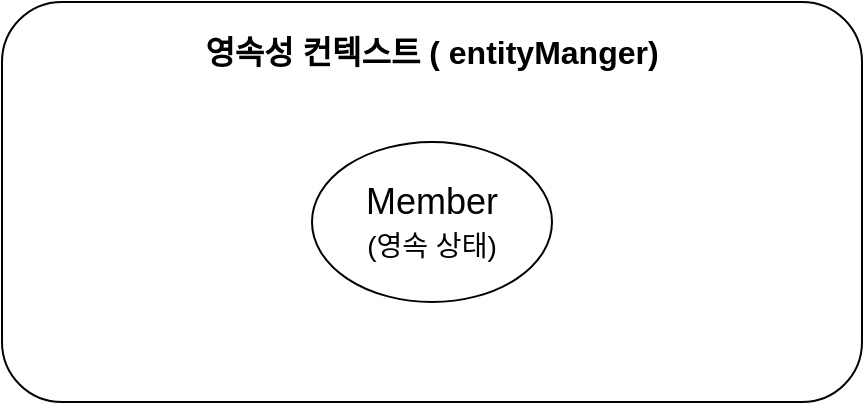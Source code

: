 <mxfile version="20.5.3" type="github">
  <diagram id="W7z88Ohf0HOpqbrBagqY" name="페이지-1">
    <mxGraphModel dx="1344" dy="801" grid="1" gridSize="10" guides="1" tooltips="1" connect="1" arrows="1" fold="1" page="1" pageScale="1" pageWidth="583" pageHeight="413" math="0" shadow="0">
      <root>
        <mxCell id="0" />
        <mxCell id="1" parent="0" />
        <mxCell id="T5vpj6i9DtzG29Q2sOpW-1" value="" style="rounded=1;whiteSpace=wrap;html=1;" vertex="1" parent="1">
          <mxGeometry x="60" y="80" width="430" height="200" as="geometry" />
        </mxCell>
        <mxCell id="T5vpj6i9DtzG29Q2sOpW-2" value="&lt;font style=&quot;font-size: 16px;&quot;&gt;&lt;b&gt;영속성 컨텍스트 ( entityManger)&lt;/b&gt;&lt;/font&gt;" style="text;html=1;strokeColor=none;fillColor=none;align=center;verticalAlign=middle;whiteSpace=wrap;rounded=0;" vertex="1" parent="1">
          <mxGeometry x="140" y="90" width="270" height="30" as="geometry" />
        </mxCell>
        <mxCell id="T5vpj6i9DtzG29Q2sOpW-3" value="&lt;font style=&quot;&quot;&gt;&lt;font style=&quot;font-size: 18px;&quot;&gt;Member&lt;/font&gt;&lt;br&gt;&lt;span style=&quot;font-size: 14px;&quot;&gt;(영속 상태)&lt;/span&gt;&lt;/font&gt;" style="ellipse;whiteSpace=wrap;html=1;fontSize=16;" vertex="1" parent="1">
          <mxGeometry x="215" y="150" width="120" height="80" as="geometry" />
        </mxCell>
      </root>
    </mxGraphModel>
  </diagram>
</mxfile>
